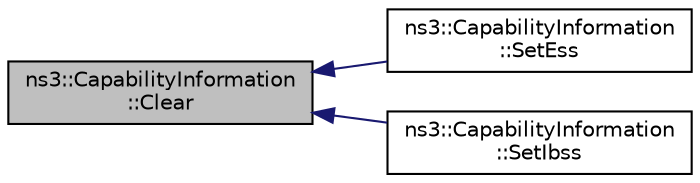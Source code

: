 digraph "ns3::CapabilityInformation::Clear"
{
  edge [fontname="Helvetica",fontsize="10",labelfontname="Helvetica",labelfontsize="10"];
  node [fontname="Helvetica",fontsize="10",shape=record];
  rankdir="LR";
  Node1 [label="ns3::CapabilityInformation\l::Clear",height=0.2,width=0.4,color="black", fillcolor="grey75", style="filled", fontcolor="black"];
  Node1 -> Node2 [dir="back",color="midnightblue",fontsize="10",style="solid"];
  Node2 [label="ns3::CapabilityInformation\l::SetEss",height=0.2,width=0.4,color="black", fillcolor="white", style="filled",URL="$de/d4d/classns3_1_1CapabilityInformation.html#acd61983d39d0f8504c6511b08bcede9d"];
  Node1 -> Node3 [dir="back",color="midnightblue",fontsize="10",style="solid"];
  Node3 [label="ns3::CapabilityInformation\l::SetIbss",height=0.2,width=0.4,color="black", fillcolor="white", style="filled",URL="$de/d4d/classns3_1_1CapabilityInformation.html#a470bd7456c7a0c2de4dac39407a86d3b"];
}
